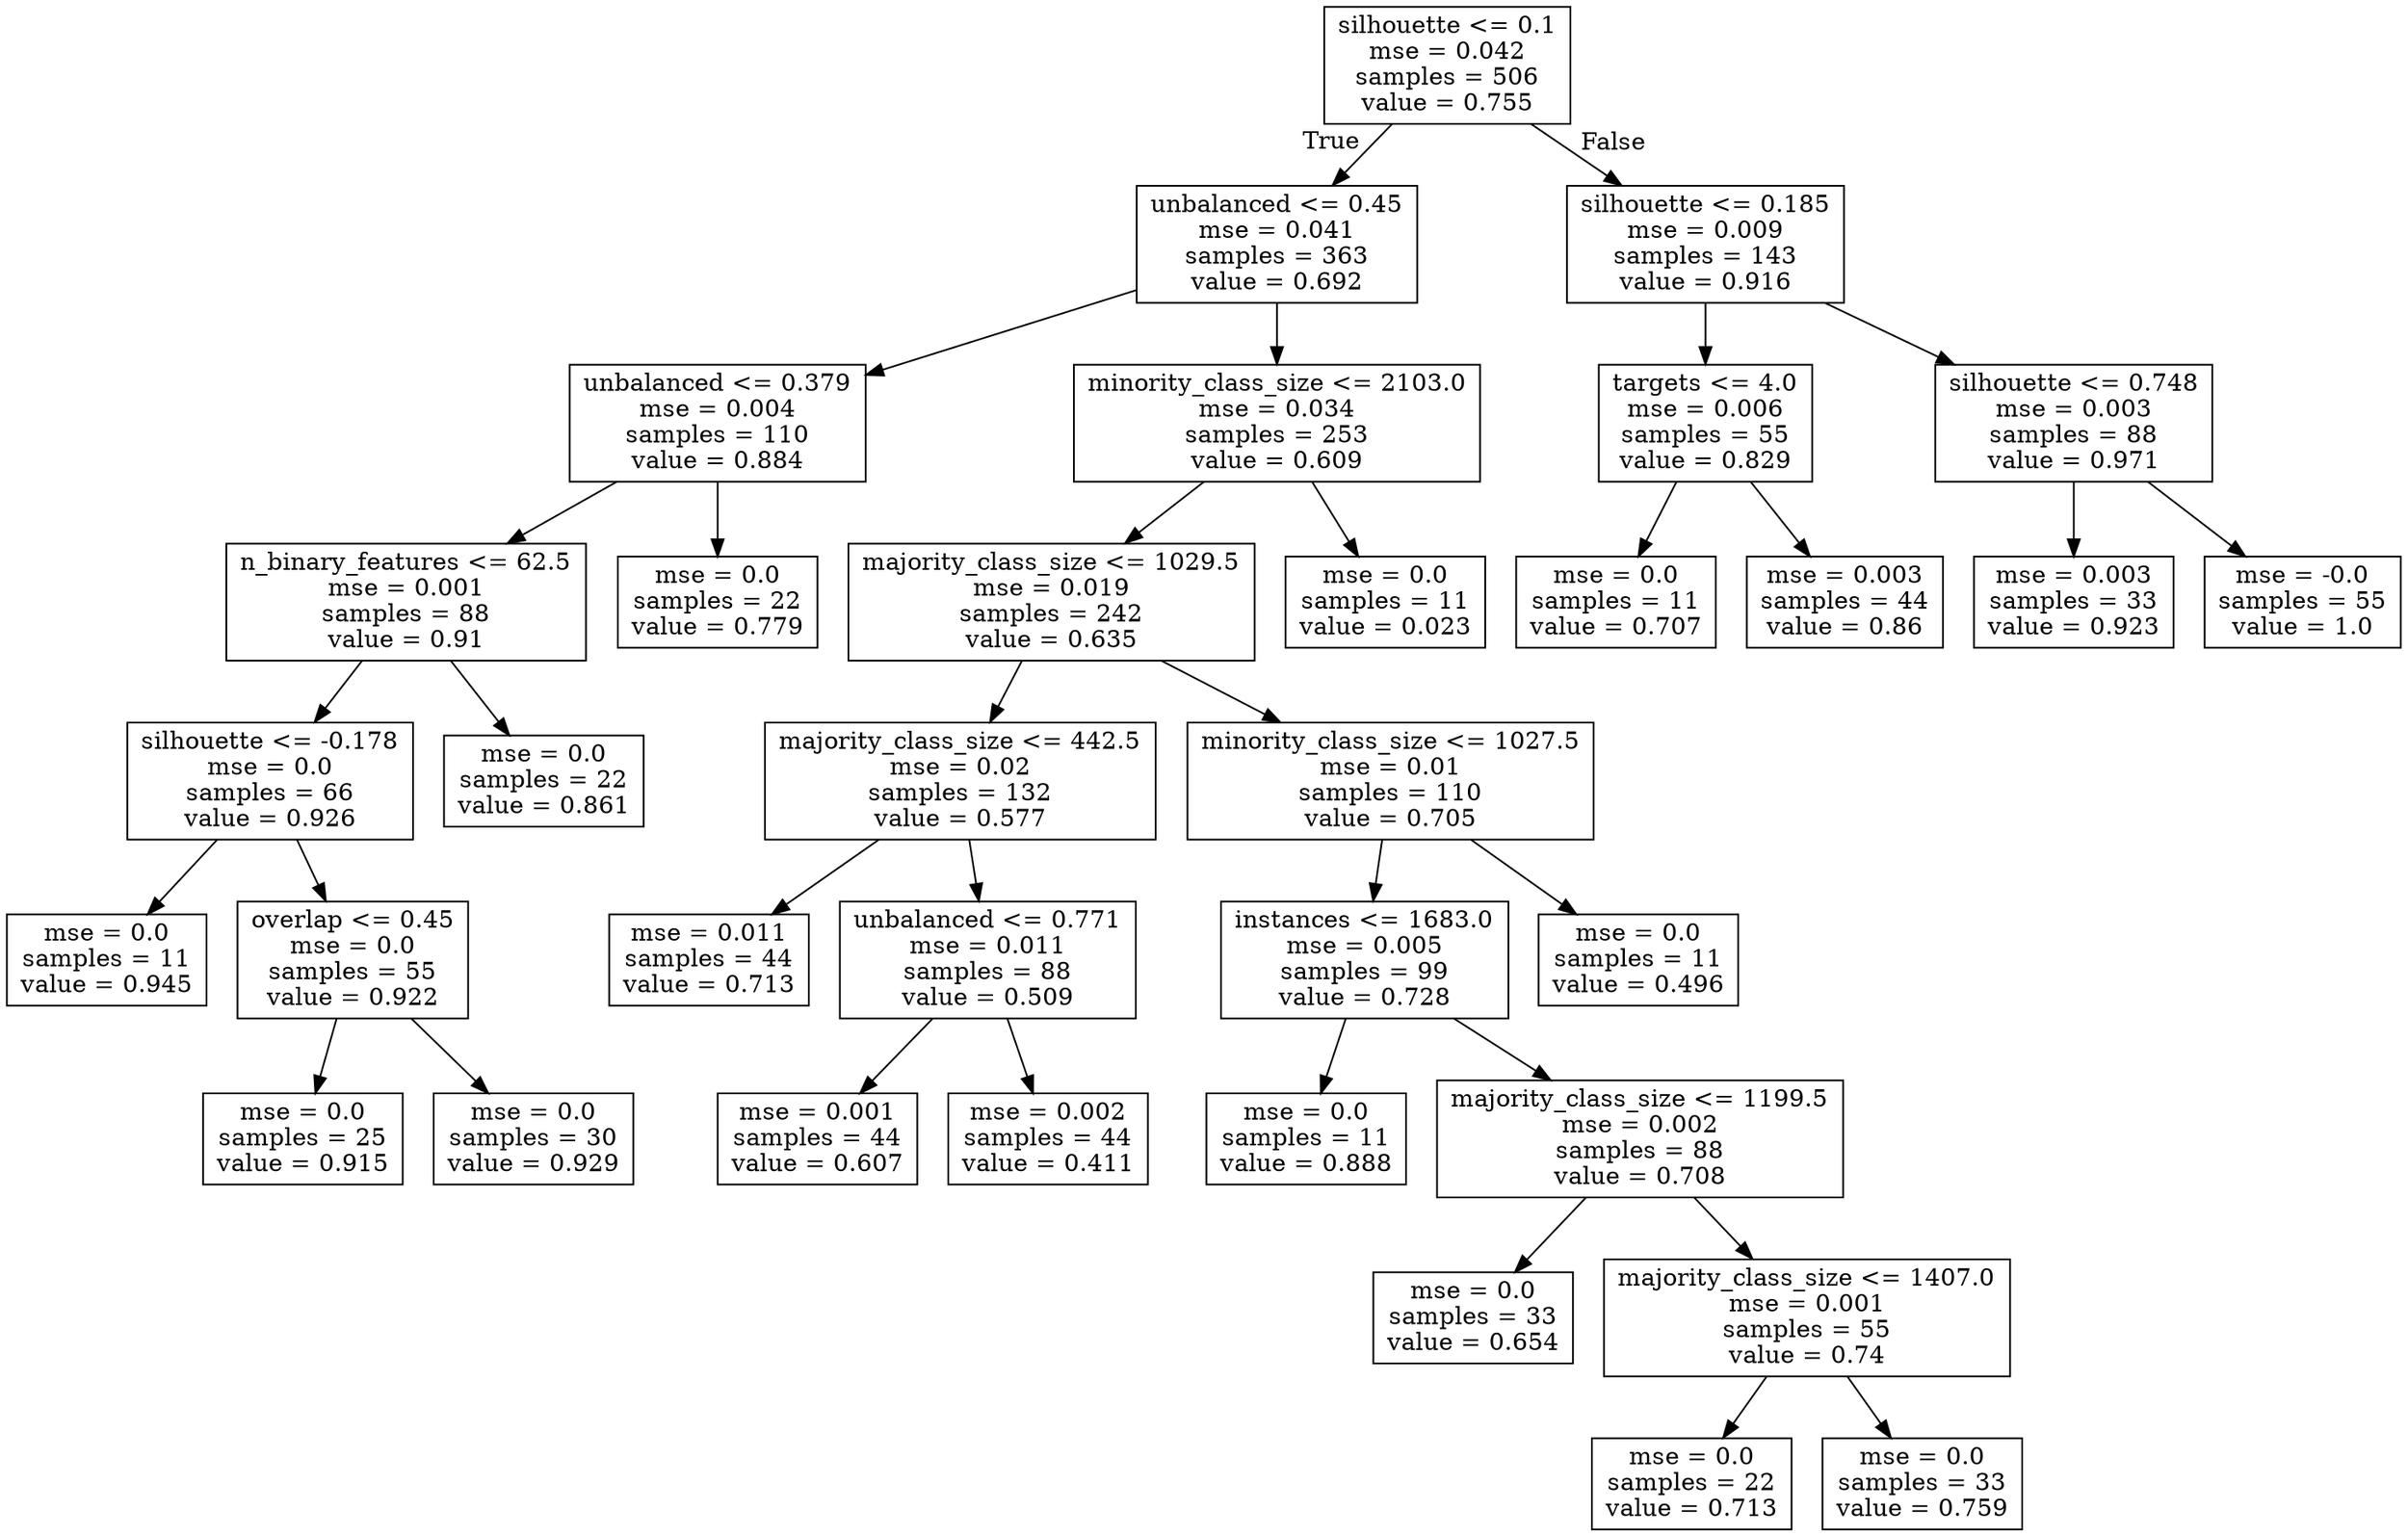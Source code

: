 digraph Tree {
node [shape=box] ;
0 [label="silhouette <= 0.1\nmse = 0.042\nsamples = 506\nvalue = 0.755"] ;
1 [label="unbalanced <= 0.45\nmse = 0.041\nsamples = 363\nvalue = 0.692"] ;
0 -> 1 [labeldistance=2.5, labelangle=45, headlabel="True"] ;
2 [label="unbalanced <= 0.379\nmse = 0.004\nsamples = 110\nvalue = 0.884"] ;
1 -> 2 ;
3 [label="n_binary_features <= 62.5\nmse = 0.001\nsamples = 88\nvalue = 0.91"] ;
2 -> 3 ;
4 [label="silhouette <= -0.178\nmse = 0.0\nsamples = 66\nvalue = 0.926"] ;
3 -> 4 ;
5 [label="mse = 0.0\nsamples = 11\nvalue = 0.945"] ;
4 -> 5 ;
6 [label="overlap <= 0.45\nmse = 0.0\nsamples = 55\nvalue = 0.922"] ;
4 -> 6 ;
7 [label="mse = 0.0\nsamples = 25\nvalue = 0.915"] ;
6 -> 7 ;
8 [label="mse = 0.0\nsamples = 30\nvalue = 0.929"] ;
6 -> 8 ;
9 [label="mse = 0.0\nsamples = 22\nvalue = 0.861"] ;
3 -> 9 ;
10 [label="mse = 0.0\nsamples = 22\nvalue = 0.779"] ;
2 -> 10 ;
11 [label="minority_class_size <= 2103.0\nmse = 0.034\nsamples = 253\nvalue = 0.609"] ;
1 -> 11 ;
12 [label="majority_class_size <= 1029.5\nmse = 0.019\nsamples = 242\nvalue = 0.635"] ;
11 -> 12 ;
13 [label="majority_class_size <= 442.5\nmse = 0.02\nsamples = 132\nvalue = 0.577"] ;
12 -> 13 ;
14 [label="mse = 0.011\nsamples = 44\nvalue = 0.713"] ;
13 -> 14 ;
15 [label="unbalanced <= 0.771\nmse = 0.011\nsamples = 88\nvalue = 0.509"] ;
13 -> 15 ;
16 [label="mse = 0.001\nsamples = 44\nvalue = 0.607"] ;
15 -> 16 ;
17 [label="mse = 0.002\nsamples = 44\nvalue = 0.411"] ;
15 -> 17 ;
18 [label="minority_class_size <= 1027.5\nmse = 0.01\nsamples = 110\nvalue = 0.705"] ;
12 -> 18 ;
19 [label="instances <= 1683.0\nmse = 0.005\nsamples = 99\nvalue = 0.728"] ;
18 -> 19 ;
20 [label="mse = 0.0\nsamples = 11\nvalue = 0.888"] ;
19 -> 20 ;
21 [label="majority_class_size <= 1199.5\nmse = 0.002\nsamples = 88\nvalue = 0.708"] ;
19 -> 21 ;
22 [label="mse = 0.0\nsamples = 33\nvalue = 0.654"] ;
21 -> 22 ;
23 [label="majority_class_size <= 1407.0\nmse = 0.001\nsamples = 55\nvalue = 0.74"] ;
21 -> 23 ;
24 [label="mse = 0.0\nsamples = 22\nvalue = 0.713"] ;
23 -> 24 ;
25 [label="mse = 0.0\nsamples = 33\nvalue = 0.759"] ;
23 -> 25 ;
26 [label="mse = 0.0\nsamples = 11\nvalue = 0.496"] ;
18 -> 26 ;
27 [label="mse = 0.0\nsamples = 11\nvalue = 0.023"] ;
11 -> 27 ;
28 [label="silhouette <= 0.185\nmse = 0.009\nsamples = 143\nvalue = 0.916"] ;
0 -> 28 [labeldistance=2.5, labelangle=-45, headlabel="False"] ;
29 [label="targets <= 4.0\nmse = 0.006\nsamples = 55\nvalue = 0.829"] ;
28 -> 29 ;
30 [label="mse = 0.0\nsamples = 11\nvalue = 0.707"] ;
29 -> 30 ;
31 [label="mse = 0.003\nsamples = 44\nvalue = 0.86"] ;
29 -> 31 ;
32 [label="silhouette <= 0.748\nmse = 0.003\nsamples = 88\nvalue = 0.971"] ;
28 -> 32 ;
33 [label="mse = 0.003\nsamples = 33\nvalue = 0.923"] ;
32 -> 33 ;
34 [label="mse = -0.0\nsamples = 55\nvalue = 1.0"] ;
32 -> 34 ;
}